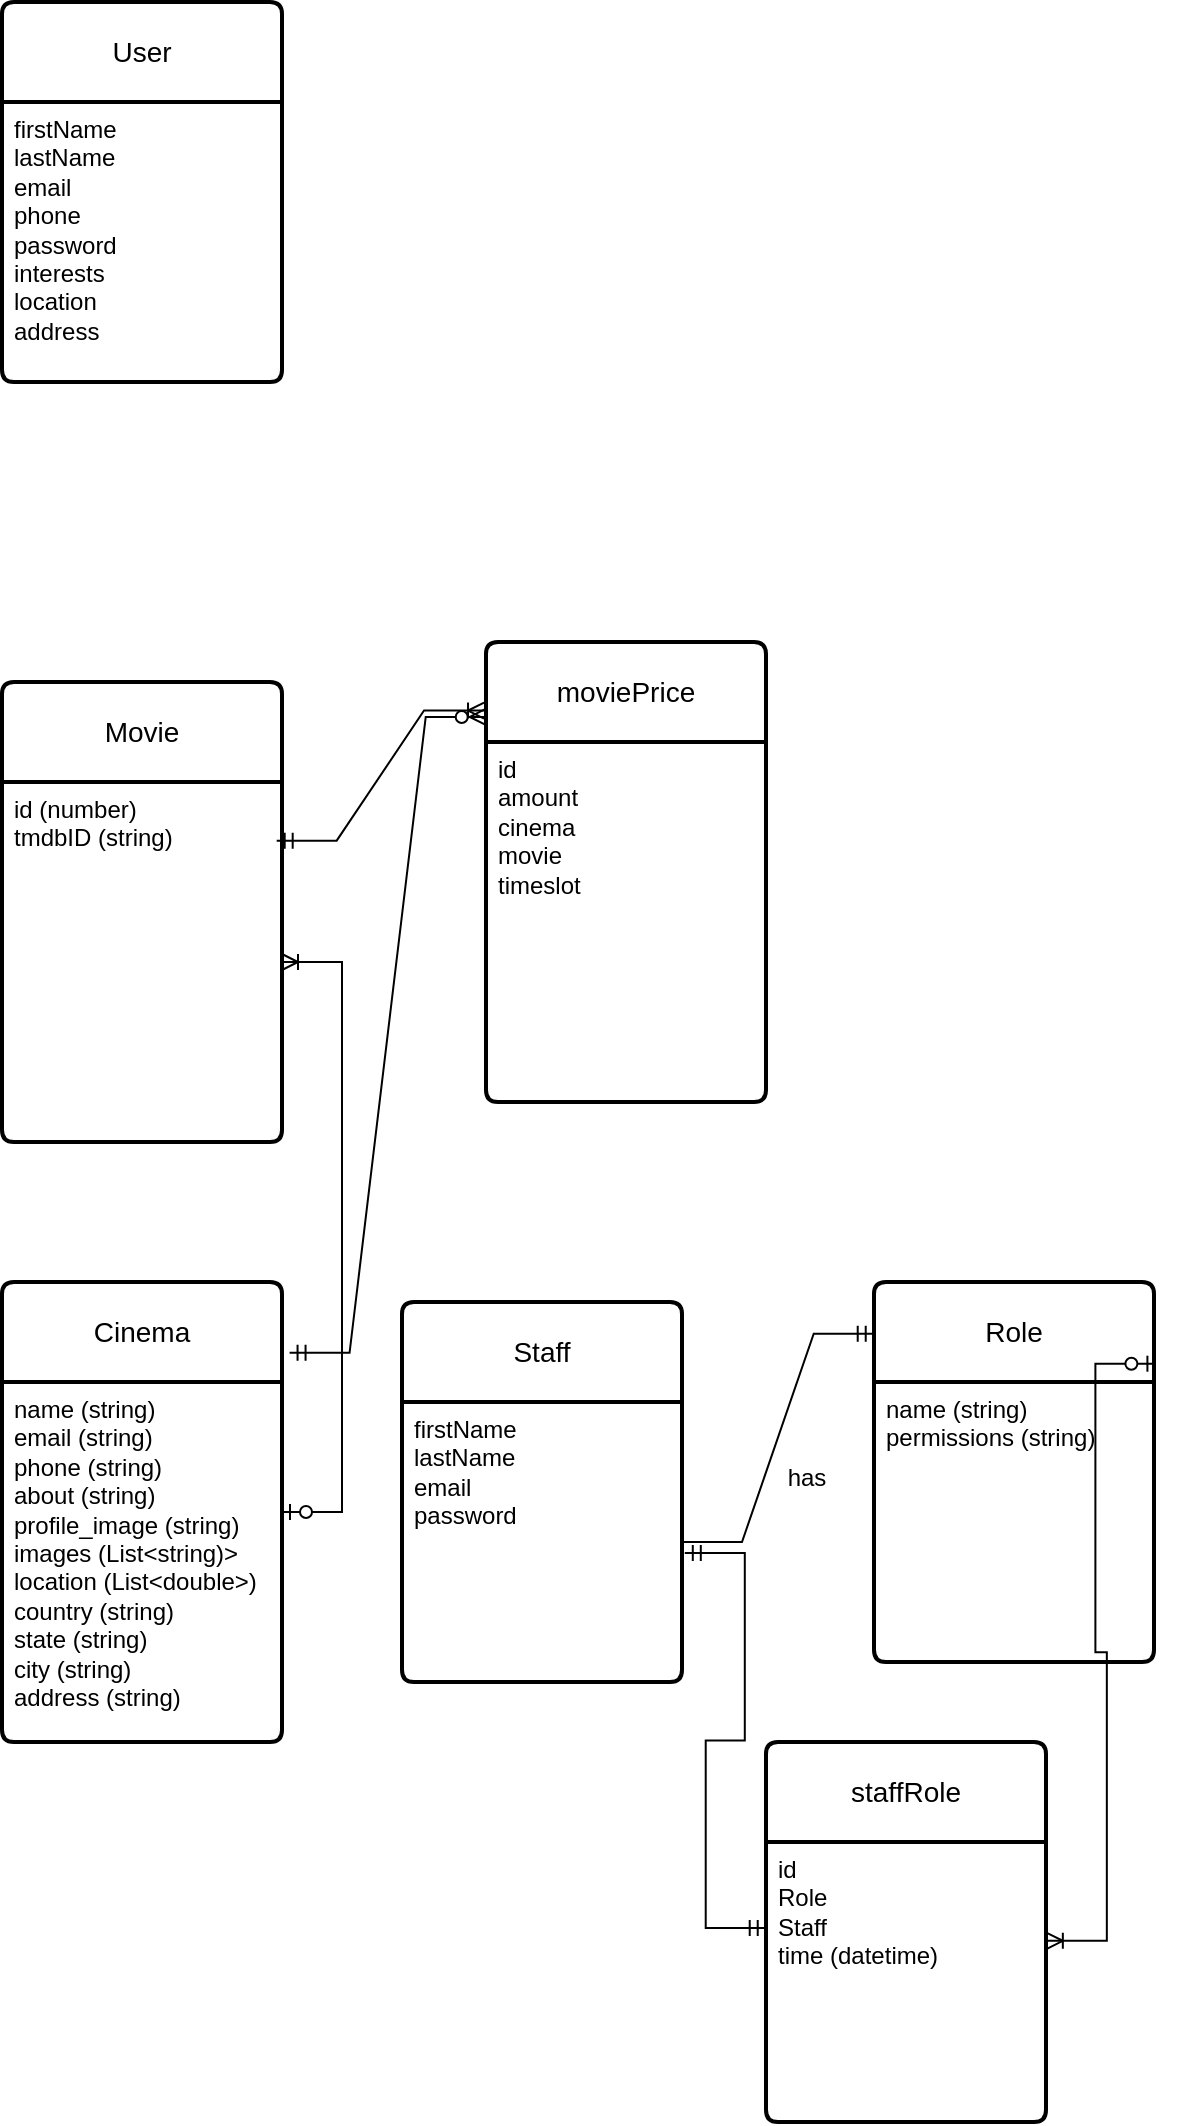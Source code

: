 <mxfile version="22.1.11" type="github">
  <diagram name="Page-1" id="sqjibDyvCSoYrN6cyTP3">
    <mxGraphModel dx="770" dy="488" grid="1" gridSize="10" guides="1" tooltips="1" connect="1" arrows="1" fold="1" page="1" pageScale="1" pageWidth="850" pageHeight="1100" math="0" shadow="0">
      <root>
        <mxCell id="0" />
        <mxCell id="1" parent="0" />
        <mxCell id="Jl6ezpnLRALdIs5fdPDW-1" value="User" style="swimlane;childLayout=stackLayout;horizontal=1;startSize=50;horizontalStack=0;rounded=1;fontSize=14;fontStyle=0;strokeWidth=2;resizeParent=0;resizeLast=1;shadow=0;dashed=0;align=center;arcSize=4;whiteSpace=wrap;html=1;" vertex="1" parent="1">
          <mxGeometry x="30" y="30" width="140" height="190" as="geometry" />
        </mxCell>
        <mxCell id="Jl6ezpnLRALdIs5fdPDW-2" value="firstName&lt;br&gt;lastName&lt;br&gt;email&lt;br&gt;phone&lt;br&gt;password&lt;br&gt;interests&lt;br&gt;location&lt;br&gt;address" style="align=left;strokeColor=none;fillColor=none;spacingLeft=4;fontSize=12;verticalAlign=top;resizable=0;rotatable=0;part=1;html=1;" vertex="1" parent="Jl6ezpnLRALdIs5fdPDW-1">
          <mxGeometry y="50" width="140" height="140" as="geometry" />
        </mxCell>
        <mxCell id="Jl6ezpnLRALdIs5fdPDW-8" value="Staff" style="swimlane;childLayout=stackLayout;horizontal=1;startSize=50;horizontalStack=0;rounded=1;fontSize=14;fontStyle=0;strokeWidth=2;resizeParent=0;resizeLast=1;shadow=0;dashed=0;align=center;arcSize=4;whiteSpace=wrap;html=1;" vertex="1" parent="1">
          <mxGeometry x="230" y="680" width="140" height="190" as="geometry" />
        </mxCell>
        <mxCell id="Jl6ezpnLRALdIs5fdPDW-9" value="firstName&lt;br&gt;lastName&lt;br&gt;email&lt;br&gt;password" style="align=left;strokeColor=none;fillColor=none;spacingLeft=4;fontSize=12;verticalAlign=top;resizable=0;rotatable=0;part=1;html=1;" vertex="1" parent="Jl6ezpnLRALdIs5fdPDW-8">
          <mxGeometry y="50" width="140" height="140" as="geometry" />
        </mxCell>
        <mxCell id="Jl6ezpnLRALdIs5fdPDW-10" value="Cinema" style="swimlane;childLayout=stackLayout;horizontal=1;startSize=50;horizontalStack=0;rounded=1;fontSize=14;fontStyle=0;strokeWidth=2;resizeParent=0;resizeLast=1;shadow=0;dashed=0;align=center;arcSize=4;whiteSpace=wrap;html=1;" vertex="1" parent="1">
          <mxGeometry x="30" y="670" width="140" height="230" as="geometry" />
        </mxCell>
        <mxCell id="Jl6ezpnLRALdIs5fdPDW-11" value="name (string)&lt;br&gt;email (string)&lt;br&gt;phone (string)&lt;br&gt;about (string)&lt;br&gt;profile_image (string)&lt;br&gt;images (List&amp;lt;string)&amp;gt;&lt;br&gt;location (List&amp;lt;double&amp;gt;)&lt;br&gt;country (string)&lt;br&gt;state (string)&lt;br&gt;city (string)&lt;br&gt;address (string)" style="align=left;strokeColor=none;fillColor=none;spacingLeft=4;fontSize=12;verticalAlign=top;resizable=0;rotatable=0;part=1;html=1;" vertex="1" parent="Jl6ezpnLRALdIs5fdPDW-10">
          <mxGeometry y="50" width="140" height="180" as="geometry" />
        </mxCell>
        <mxCell id="Jl6ezpnLRALdIs5fdPDW-12" value="Role" style="swimlane;childLayout=stackLayout;horizontal=1;startSize=50;horizontalStack=0;rounded=1;fontSize=14;fontStyle=0;strokeWidth=2;resizeParent=0;resizeLast=1;shadow=0;dashed=0;align=center;arcSize=4;whiteSpace=wrap;html=1;" vertex="1" parent="1">
          <mxGeometry x="466" y="670" width="140" height="190" as="geometry" />
        </mxCell>
        <mxCell id="Jl6ezpnLRALdIs5fdPDW-13" value="name (string)&lt;br&gt;permissions (string)" style="align=left;strokeColor=none;fillColor=none;spacingLeft=4;fontSize=12;verticalAlign=top;resizable=0;rotatable=0;part=1;html=1;" vertex="1" parent="Jl6ezpnLRALdIs5fdPDW-12">
          <mxGeometry y="50" width="140" height="140" as="geometry" />
        </mxCell>
        <mxCell id="Jl6ezpnLRALdIs5fdPDW-14" value="" style="whiteSpace=wrap;html=1;fontSize=14;fontStyle=0;startSize=50;rounded=1;strokeWidth=2;shadow=0;dashed=0;arcSize=4;" vertex="1" parent="Jl6ezpnLRALdIs5fdPDW-12">
          <mxGeometry y="190" width="140" as="geometry" />
        </mxCell>
        <mxCell id="Jl6ezpnLRALdIs5fdPDW-20" value="" style="edgeStyle=entityRelationEdgeStyle;fontSize=12;html=1;endArrow=ERmandOne;rounded=0;entryX=-0.001;entryY=0.136;entryDx=0;entryDy=0;entryPerimeter=0;" edge="1" parent="1" source="Jl6ezpnLRALdIs5fdPDW-9" target="Jl6ezpnLRALdIs5fdPDW-12">
          <mxGeometry width="100" height="100" relative="1" as="geometry">
            <mxPoint x="370" y="815" as="sourcePoint" />
            <mxPoint x="493" y="720" as="targetPoint" />
          </mxGeometry>
        </mxCell>
        <mxCell id="Jl6ezpnLRALdIs5fdPDW-22" value="has" style="text;html=1;align=center;verticalAlign=middle;resizable=0;points=[];autosize=1;strokeColor=none;fillColor=none;" vertex="1" parent="1">
          <mxGeometry x="412" y="753" width="40" height="30" as="geometry" />
        </mxCell>
        <mxCell id="Jl6ezpnLRALdIs5fdPDW-24" value="staffRole" style="swimlane;childLayout=stackLayout;horizontal=1;startSize=50;horizontalStack=0;rounded=1;fontSize=14;fontStyle=0;strokeWidth=2;resizeParent=0;resizeLast=1;shadow=0;dashed=0;align=center;arcSize=4;whiteSpace=wrap;html=1;" vertex="1" parent="1">
          <mxGeometry x="412" y="900" width="140" height="190" as="geometry" />
        </mxCell>
        <mxCell id="Jl6ezpnLRALdIs5fdPDW-25" value="id&lt;br&gt;Role&lt;br&gt;Staff&lt;br&gt;time (datetime)" style="align=left;strokeColor=none;fillColor=none;spacingLeft=4;fontSize=12;verticalAlign=top;resizable=0;rotatable=0;part=1;html=1;" vertex="1" parent="Jl6ezpnLRALdIs5fdPDW-24">
          <mxGeometry y="50" width="140" height="140" as="geometry" />
        </mxCell>
        <mxCell id="Jl6ezpnLRALdIs5fdPDW-26" value="" style="whiteSpace=wrap;html=1;fontSize=14;fontStyle=0;startSize=50;rounded=1;strokeWidth=2;shadow=0;dashed=0;arcSize=4;" vertex="1" parent="Jl6ezpnLRALdIs5fdPDW-24">
          <mxGeometry y="190" width="140" as="geometry" />
        </mxCell>
        <mxCell id="Jl6ezpnLRALdIs5fdPDW-27" value="Movie" style="swimlane;childLayout=stackLayout;horizontal=1;startSize=50;horizontalStack=0;rounded=1;fontSize=14;fontStyle=0;strokeWidth=2;resizeParent=0;resizeLast=1;shadow=0;dashed=0;align=center;arcSize=4;whiteSpace=wrap;html=1;" vertex="1" parent="1">
          <mxGeometry x="30" y="370" width="140" height="230" as="geometry" />
        </mxCell>
        <mxCell id="Jl6ezpnLRALdIs5fdPDW-28" value="id (number)&lt;br&gt;tmdbID (string)" style="align=left;strokeColor=none;fillColor=none;spacingLeft=4;fontSize=12;verticalAlign=top;resizable=0;rotatable=0;part=1;html=1;" vertex="1" parent="Jl6ezpnLRALdIs5fdPDW-27">
          <mxGeometry y="50" width="140" height="180" as="geometry" />
        </mxCell>
        <mxCell id="Jl6ezpnLRALdIs5fdPDW-29" value="" style="edgeStyle=entityRelationEdgeStyle;fontSize=12;html=1;endArrow=ERoneToMany;startArrow=ERzeroToOne;rounded=0;" edge="1" parent="1" source="Jl6ezpnLRALdIs5fdPDW-10" target="Jl6ezpnLRALdIs5fdPDW-28">
          <mxGeometry width="100" height="100" relative="1" as="geometry">
            <mxPoint x="90" y="670" as="sourcePoint" />
            <mxPoint x="190" y="570" as="targetPoint" />
          </mxGeometry>
        </mxCell>
        <mxCell id="Jl6ezpnLRALdIs5fdPDW-30" value="moviePrice" style="swimlane;childLayout=stackLayout;horizontal=1;startSize=50;horizontalStack=0;rounded=1;fontSize=14;fontStyle=0;strokeWidth=2;resizeParent=0;resizeLast=1;shadow=0;dashed=0;align=center;arcSize=4;whiteSpace=wrap;html=1;" vertex="1" parent="1">
          <mxGeometry x="272" y="350" width="140" height="230" as="geometry" />
        </mxCell>
        <mxCell id="Jl6ezpnLRALdIs5fdPDW-31" value="id&lt;br&gt;amount&lt;br&gt;cinema&lt;br&gt;movie&lt;br&gt;timeslot&lt;br&gt;" style="align=left;strokeColor=none;fillColor=none;spacingLeft=4;fontSize=12;verticalAlign=top;resizable=0;rotatable=0;part=1;html=1;" vertex="1" parent="Jl6ezpnLRALdIs5fdPDW-30">
          <mxGeometry y="50" width="140" height="180" as="geometry" />
        </mxCell>
        <mxCell id="Jl6ezpnLRALdIs5fdPDW-32" value="" style="edgeStyle=entityRelationEdgeStyle;fontSize=12;html=1;endArrow=ERoneToMany;startArrow=ERmandOne;rounded=0;exitX=0.981;exitY=0.163;exitDx=0;exitDy=0;exitPerimeter=0;entryX=-0.007;entryY=0.149;entryDx=0;entryDy=0;entryPerimeter=0;" edge="1" parent="1" source="Jl6ezpnLRALdIs5fdPDW-28" target="Jl6ezpnLRALdIs5fdPDW-30">
          <mxGeometry width="100" height="100" relative="1" as="geometry">
            <mxPoint x="380" y="700" as="sourcePoint" />
            <mxPoint x="480" y="600" as="targetPoint" />
          </mxGeometry>
        </mxCell>
        <mxCell id="Jl6ezpnLRALdIs5fdPDW-33" value="" style="edgeStyle=entityRelationEdgeStyle;fontSize=12;html=1;endArrow=ERzeroToMany;startArrow=ERmandOne;rounded=0;exitX=1.027;exitY=0.154;exitDx=0;exitDy=0;exitPerimeter=0;entryX=-0.001;entryY=0.163;entryDx=0;entryDy=0;entryPerimeter=0;" edge="1" parent="1" source="Jl6ezpnLRALdIs5fdPDW-10" target="Jl6ezpnLRALdIs5fdPDW-30">
          <mxGeometry width="100" height="100" relative="1" as="geometry">
            <mxPoint x="380" y="700" as="sourcePoint" />
            <mxPoint x="480" y="600" as="targetPoint" />
          </mxGeometry>
        </mxCell>
        <mxCell id="Jl6ezpnLRALdIs5fdPDW-34" value="" style="edgeStyle=entityRelationEdgeStyle;fontSize=12;html=1;endArrow=ERmandOne;startArrow=ERmandOne;rounded=0;entryX=1.01;entryY=0.539;entryDx=0;entryDy=0;entryPerimeter=0;exitX=-0.001;exitY=0.307;exitDx=0;exitDy=0;exitPerimeter=0;" edge="1" parent="1" source="Jl6ezpnLRALdIs5fdPDW-25" target="Jl6ezpnLRALdIs5fdPDW-9">
          <mxGeometry width="100" height="100" relative="1" as="geometry">
            <mxPoint x="380" y="900" as="sourcePoint" />
            <mxPoint x="480" y="800" as="targetPoint" />
          </mxGeometry>
        </mxCell>
        <mxCell id="Jl6ezpnLRALdIs5fdPDW-37" value="" style="edgeStyle=entityRelationEdgeStyle;fontSize=12;html=1;endArrow=ERoneToMany;startArrow=ERzeroToOne;rounded=0;exitX=1.005;exitY=0.215;exitDx=0;exitDy=0;exitPerimeter=0;entryX=1.003;entryY=0.353;entryDx=0;entryDy=0;entryPerimeter=0;" edge="1" parent="1" source="Jl6ezpnLRALdIs5fdPDW-12" target="Jl6ezpnLRALdIs5fdPDW-25">
          <mxGeometry width="100" height="100" relative="1" as="geometry">
            <mxPoint x="553.82" y="940.02" as="sourcePoint" />
            <mxPoint x="630" y="840" as="targetPoint" />
          </mxGeometry>
        </mxCell>
      </root>
    </mxGraphModel>
  </diagram>
</mxfile>
